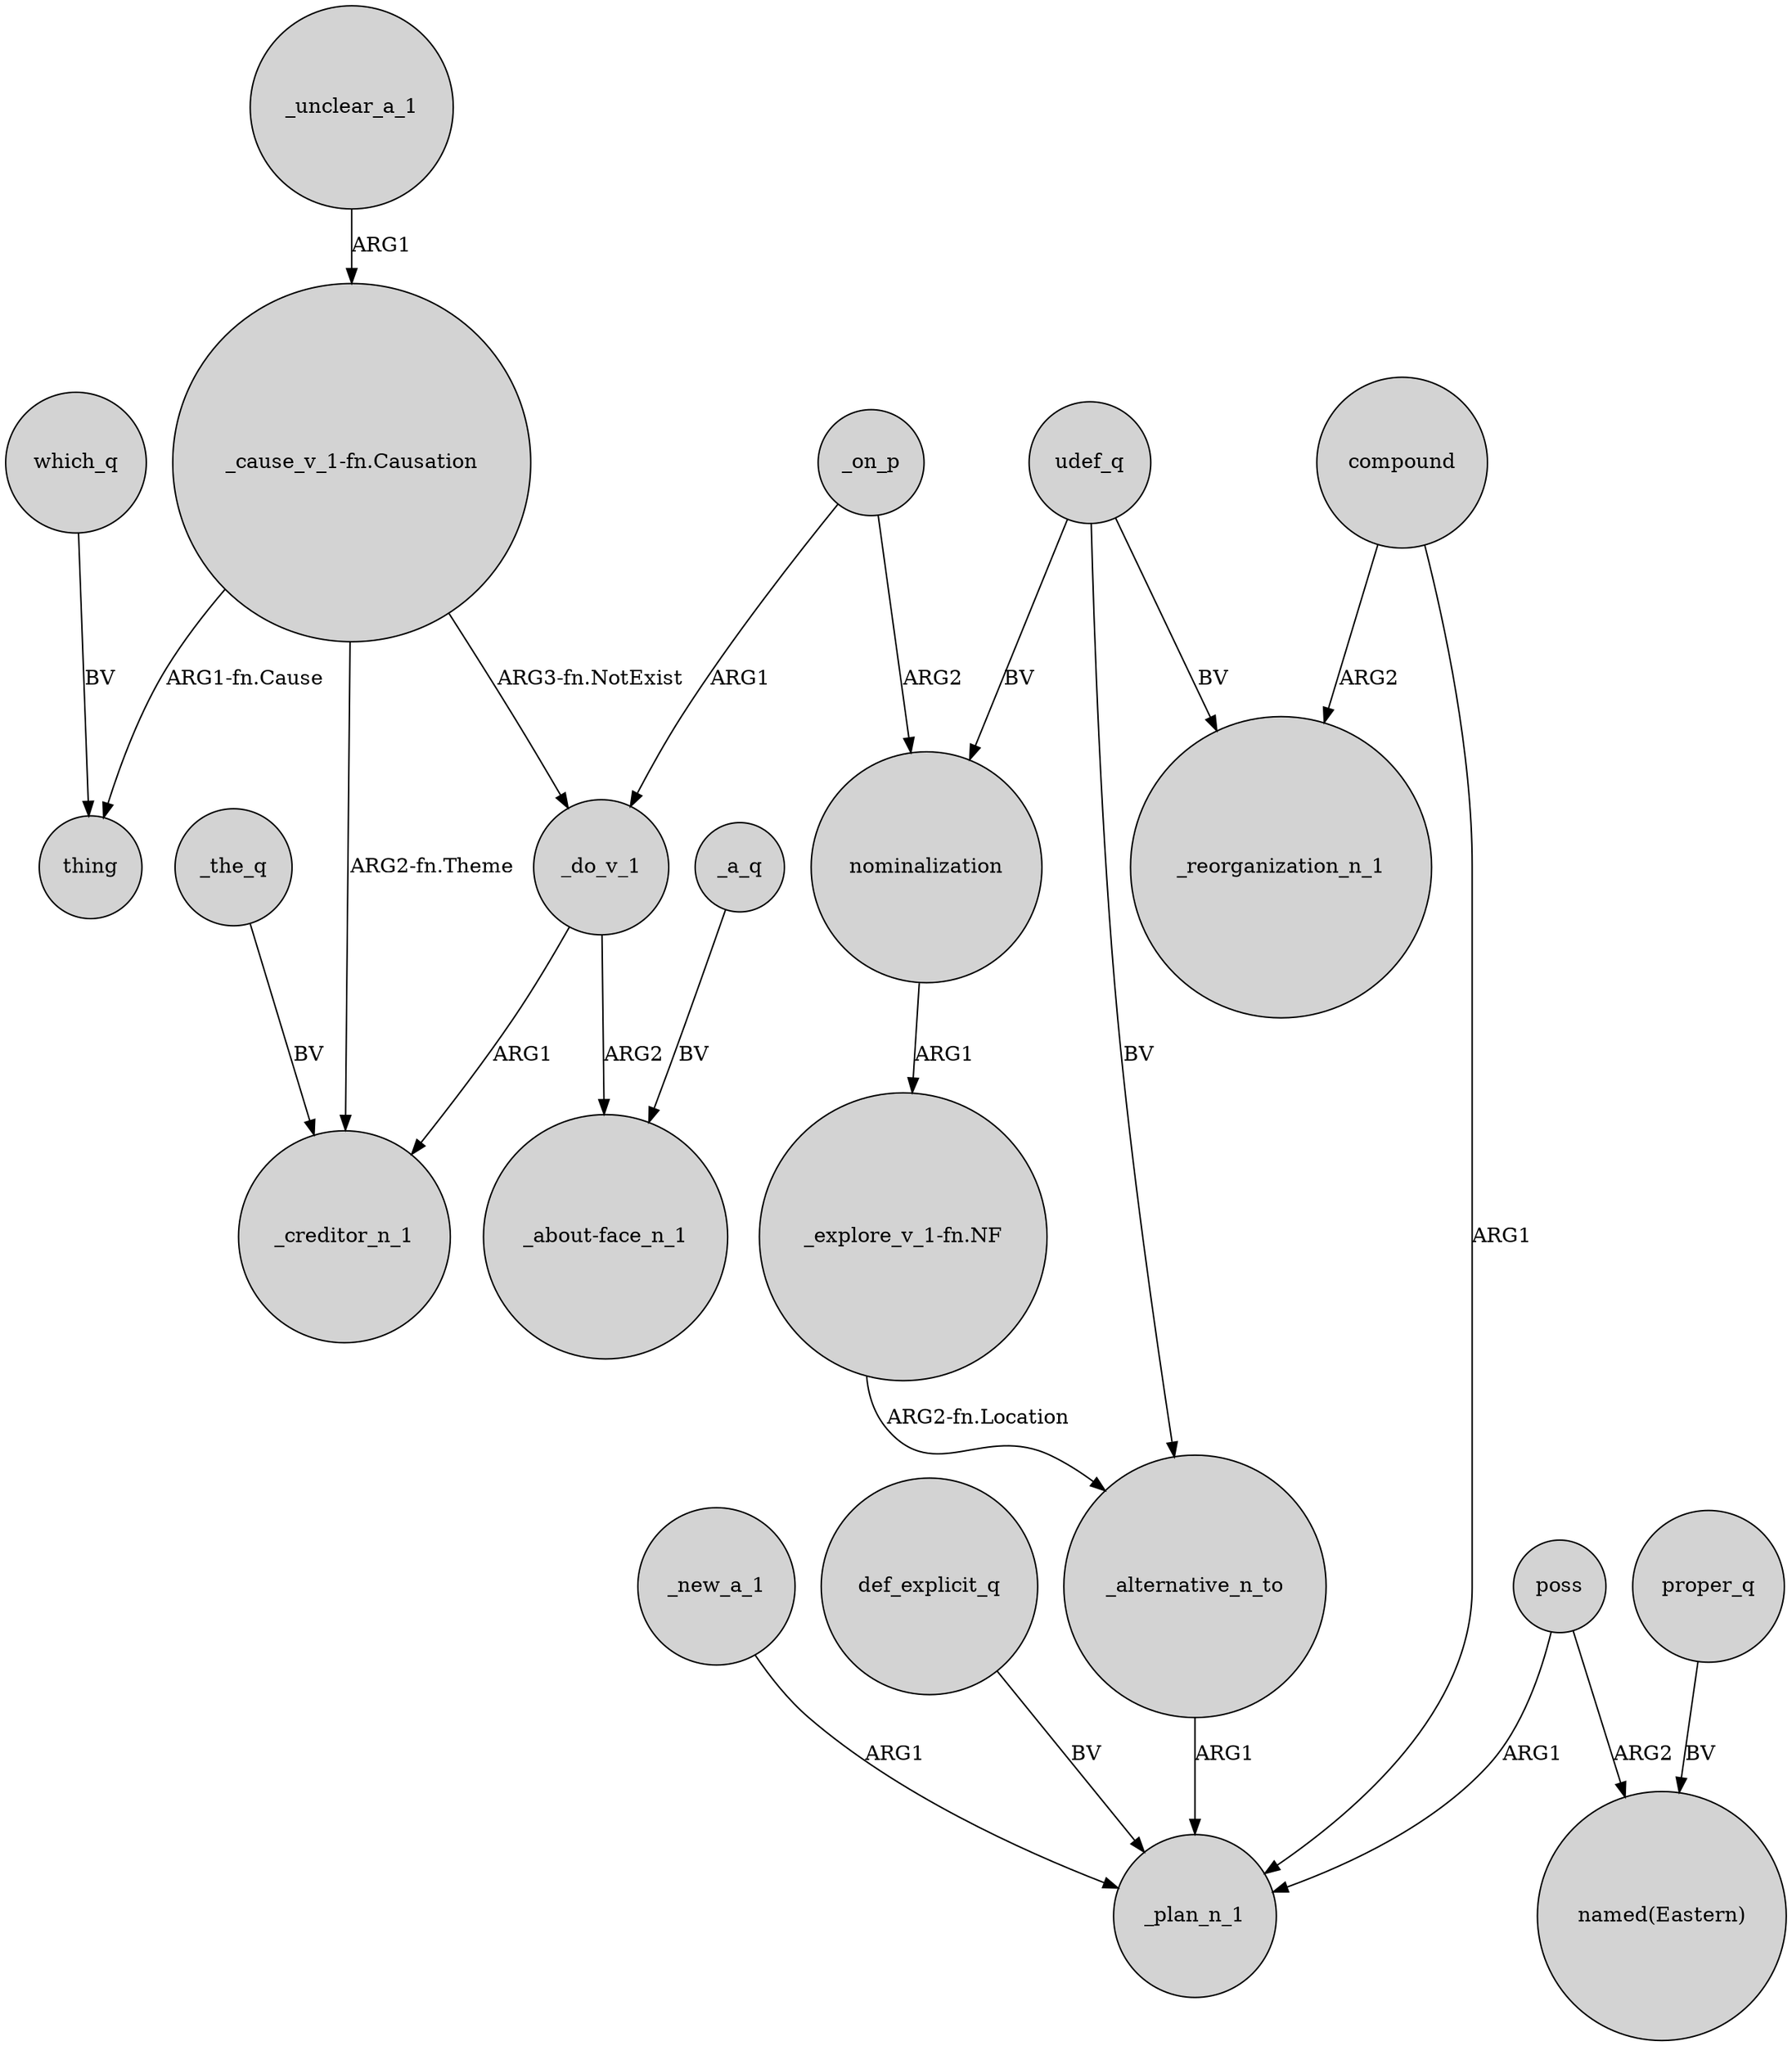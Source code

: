digraph {
	node [shape=circle style=filled]
	poss -> _plan_n_1 [label=ARG1]
	nominalization -> "_explore_v_1-fn.NF" [label=ARG1]
	poss -> "named(Eastern)" [label=ARG2]
	"_cause_v_1-fn.Causation" -> _do_v_1 [label="ARG3-fn.NotExist"]
	_on_p -> nominalization [label=ARG2]
	_new_a_1 -> _plan_n_1 [label=ARG1]
	def_explicit_q -> _plan_n_1 [label=BV]
	_alternative_n_to -> _plan_n_1 [label=ARG1]
	_do_v_1 -> _creditor_n_1 [label=ARG1]
	compound -> _plan_n_1 [label=ARG1]
	_the_q -> _creditor_n_1 [label=BV]
	proper_q -> "named(Eastern)" [label=BV]
	"_cause_v_1-fn.Causation" -> _creditor_n_1 [label="ARG2-fn.Theme"]
	_unclear_a_1 -> "_cause_v_1-fn.Causation" [label=ARG1]
	compound -> _reorganization_n_1 [label=ARG2]
	_a_q -> "_about-face_n_1" [label=BV]
	_on_p -> _do_v_1 [label=ARG1]
	_do_v_1 -> "_about-face_n_1" [label=ARG2]
	udef_q -> nominalization [label=BV]
	udef_q -> _alternative_n_to [label=BV]
	"_cause_v_1-fn.Causation" -> thing [label="ARG1-fn.Cause"]
	udef_q -> _reorganization_n_1 [label=BV]
	"_explore_v_1-fn.NF" -> _alternative_n_to [label="ARG2-fn.Location"]
	which_q -> thing [label=BV]
}
